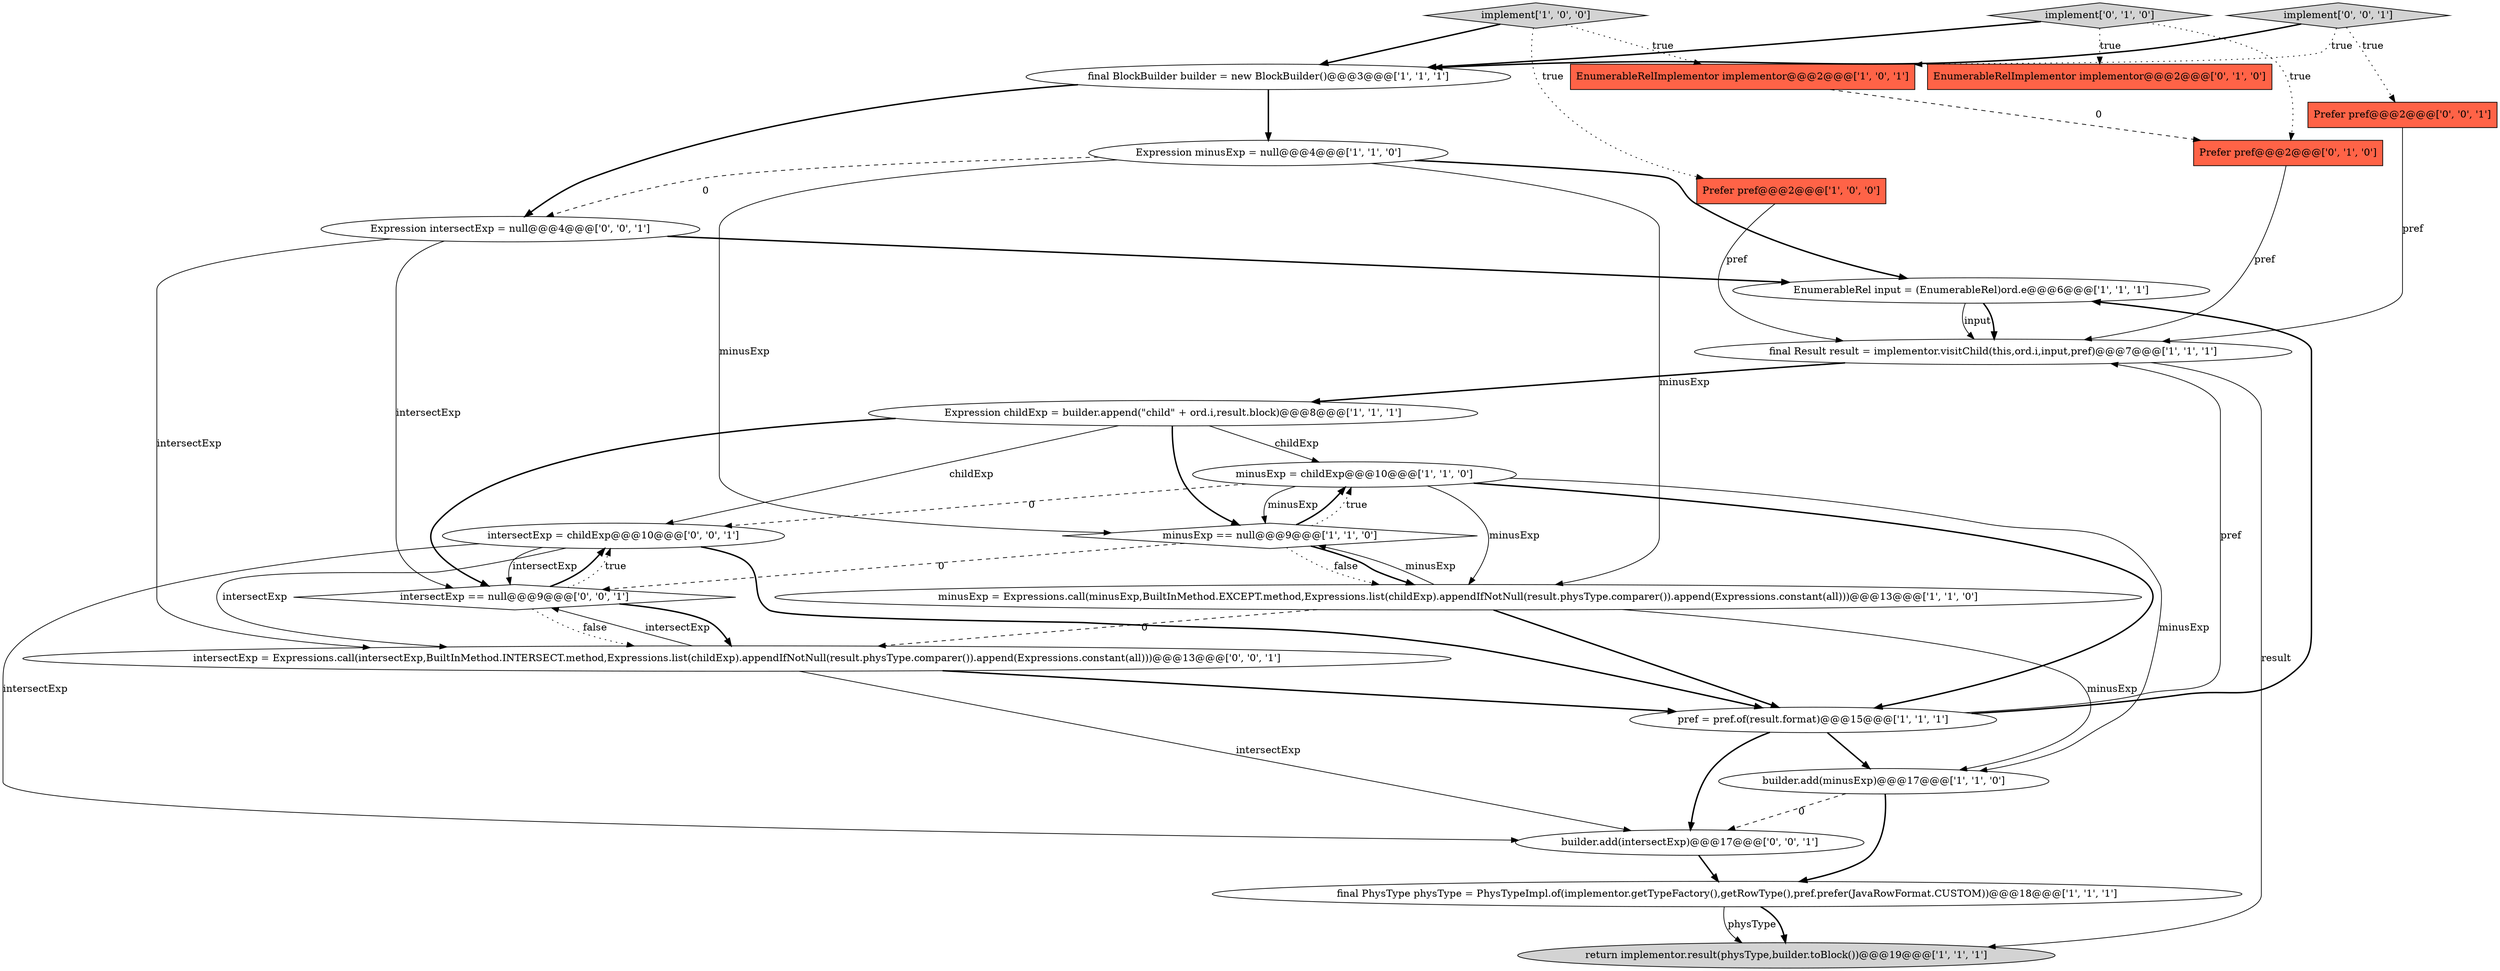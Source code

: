 digraph {
3 [style = filled, label = "Expression minusExp = null@@@4@@@['1', '1', '0']", fillcolor = white, shape = ellipse image = "AAA0AAABBB1BBB"];
13 [style = filled, label = "return implementor.result(physType,builder.toBlock())@@@19@@@['1', '1', '1']", fillcolor = lightgray, shape = ellipse image = "AAA0AAABBB1BBB"];
2 [style = filled, label = "EnumerableRel input = (EnumerableRel)ord.e@@@6@@@['1', '1', '1']", fillcolor = white, shape = ellipse image = "AAA0AAABBB1BBB"];
11 [style = filled, label = "final Result result = implementor.visitChild(this,ord.i,input,pref)@@@7@@@['1', '1', '1']", fillcolor = white, shape = ellipse image = "AAA0AAABBB1BBB"];
12 [style = filled, label = "final PhysType physType = PhysTypeImpl.of(implementor.getTypeFactory(),getRowType(),pref.prefer(JavaRowFormat.CUSTOM))@@@18@@@['1', '1', '1']", fillcolor = white, shape = ellipse image = "AAA0AAABBB1BBB"];
6 [style = filled, label = "EnumerableRelImplementor implementor@@@2@@@['1', '0', '1']", fillcolor = tomato, shape = box image = "AAA0AAABBB1BBB"];
5 [style = filled, label = "implement['1', '0', '0']", fillcolor = lightgray, shape = diamond image = "AAA0AAABBB1BBB"];
1 [style = filled, label = "Prefer pref@@@2@@@['1', '0', '0']", fillcolor = tomato, shape = box image = "AAA0AAABBB1BBB"];
24 [style = filled, label = "intersectExp = childExp@@@10@@@['0', '0', '1']", fillcolor = white, shape = ellipse image = "AAA0AAABBB3BBB"];
10 [style = filled, label = "final BlockBuilder builder = new BlockBuilder()@@@3@@@['1', '1', '1']", fillcolor = white, shape = ellipse image = "AAA0AAABBB1BBB"];
0 [style = filled, label = "builder.add(minusExp)@@@17@@@['1', '1', '0']", fillcolor = white, shape = ellipse image = "AAA0AAABBB1BBB"];
19 [style = filled, label = "builder.add(intersectExp)@@@17@@@['0', '0', '1']", fillcolor = white, shape = ellipse image = "AAA0AAABBB3BBB"];
4 [style = filled, label = "minusExp = childExp@@@10@@@['1', '1', '0']", fillcolor = white, shape = ellipse image = "AAA0AAABBB1BBB"];
20 [style = filled, label = "implement['0', '0', '1']", fillcolor = lightgray, shape = diamond image = "AAA0AAABBB3BBB"];
9 [style = filled, label = "minusExp == null@@@9@@@['1', '1', '0']", fillcolor = white, shape = diamond image = "AAA0AAABBB1BBB"];
15 [style = filled, label = "EnumerableRelImplementor implementor@@@2@@@['0', '1', '0']", fillcolor = tomato, shape = box image = "AAA0AAABBB2BBB"];
18 [style = filled, label = "Prefer pref@@@2@@@['0', '0', '1']", fillcolor = tomato, shape = box image = "AAA0AAABBB3BBB"];
17 [style = filled, label = "Prefer pref@@@2@@@['0', '1', '0']", fillcolor = tomato, shape = box image = "AAA1AAABBB2BBB"];
8 [style = filled, label = "Expression childExp = builder.append(\"child\" + ord.i,result.block)@@@8@@@['1', '1', '1']", fillcolor = white, shape = ellipse image = "AAA0AAABBB1BBB"];
21 [style = filled, label = "intersectExp == null@@@9@@@['0', '0', '1']", fillcolor = white, shape = diamond image = "AAA0AAABBB3BBB"];
23 [style = filled, label = "Expression intersectExp = null@@@4@@@['0', '0', '1']", fillcolor = white, shape = ellipse image = "AAA0AAABBB3BBB"];
16 [style = filled, label = "implement['0', '1', '0']", fillcolor = lightgray, shape = diamond image = "AAA0AAABBB2BBB"];
22 [style = filled, label = "intersectExp = Expressions.call(intersectExp,BuiltInMethod.INTERSECT.method,Expressions.list(childExp).appendIfNotNull(result.physType.comparer()).append(Expressions.constant(all)))@@@13@@@['0', '0', '1']", fillcolor = white, shape = ellipse image = "AAA0AAABBB3BBB"];
7 [style = filled, label = "pref = pref.of(result.format)@@@15@@@['1', '1', '1']", fillcolor = white, shape = ellipse image = "AAA0AAABBB1BBB"];
14 [style = filled, label = "minusExp = Expressions.call(minusExp,BuiltInMethod.EXCEPT.method,Expressions.list(childExp).appendIfNotNull(result.physType.comparer()).append(Expressions.constant(all)))@@@13@@@['1', '1', '0']", fillcolor = white, shape = ellipse image = "AAA0AAABBB1BBB"];
12->13 [style = solid, label="physType"];
22->21 [style = solid, label="intersectExp"];
5->10 [style = bold, label=""];
3->9 [style = solid, label="minusExp"];
14->9 [style = solid, label="minusExp"];
19->12 [style = bold, label=""];
16->10 [style = bold, label=""];
8->24 [style = solid, label="childExp"];
9->14 [style = dotted, label="false"];
0->19 [style = dashed, label="0"];
9->4 [style = bold, label=""];
0->12 [style = bold, label=""];
5->1 [style = dotted, label="true"];
4->9 [style = solid, label="minusExp"];
16->17 [style = dotted, label="true"];
5->6 [style = dotted, label="true"];
23->21 [style = solid, label="intersectExp"];
14->22 [style = dashed, label="0"];
10->3 [style = bold, label=""];
7->0 [style = bold, label=""];
21->24 [style = bold, label=""];
6->17 [style = dashed, label="0"];
24->19 [style = solid, label="intersectExp"];
4->14 [style = solid, label="minusExp"];
11->13 [style = solid, label="result"];
22->7 [style = bold, label=""];
4->7 [style = bold, label=""];
18->11 [style = solid, label="pref"];
1->11 [style = solid, label="pref"];
14->7 [style = bold, label=""];
20->10 [style = bold, label=""];
2->11 [style = solid, label="input"];
3->23 [style = dashed, label="0"];
12->13 [style = bold, label=""];
24->22 [style = solid, label="intersectExp"];
3->2 [style = bold, label=""];
21->24 [style = dotted, label="true"];
21->22 [style = bold, label=""];
10->23 [style = bold, label=""];
22->19 [style = solid, label="intersectExp"];
7->2 [style = bold, label=""];
9->21 [style = dashed, label="0"];
8->9 [style = bold, label=""];
9->14 [style = bold, label=""];
20->18 [style = dotted, label="true"];
24->21 [style = solid, label="intersectExp"];
8->21 [style = bold, label=""];
9->4 [style = dotted, label="true"];
11->8 [style = bold, label=""];
3->14 [style = solid, label="minusExp"];
7->11 [style = solid, label="pref"];
23->2 [style = bold, label=""];
17->11 [style = solid, label="pref"];
4->24 [style = dashed, label="0"];
8->4 [style = solid, label="childExp"];
24->7 [style = bold, label=""];
21->22 [style = dotted, label="false"];
4->0 [style = solid, label="minusExp"];
14->0 [style = solid, label="minusExp"];
7->19 [style = bold, label=""];
2->11 [style = bold, label=""];
23->22 [style = solid, label="intersectExp"];
20->6 [style = dotted, label="true"];
16->15 [style = dotted, label="true"];
}
